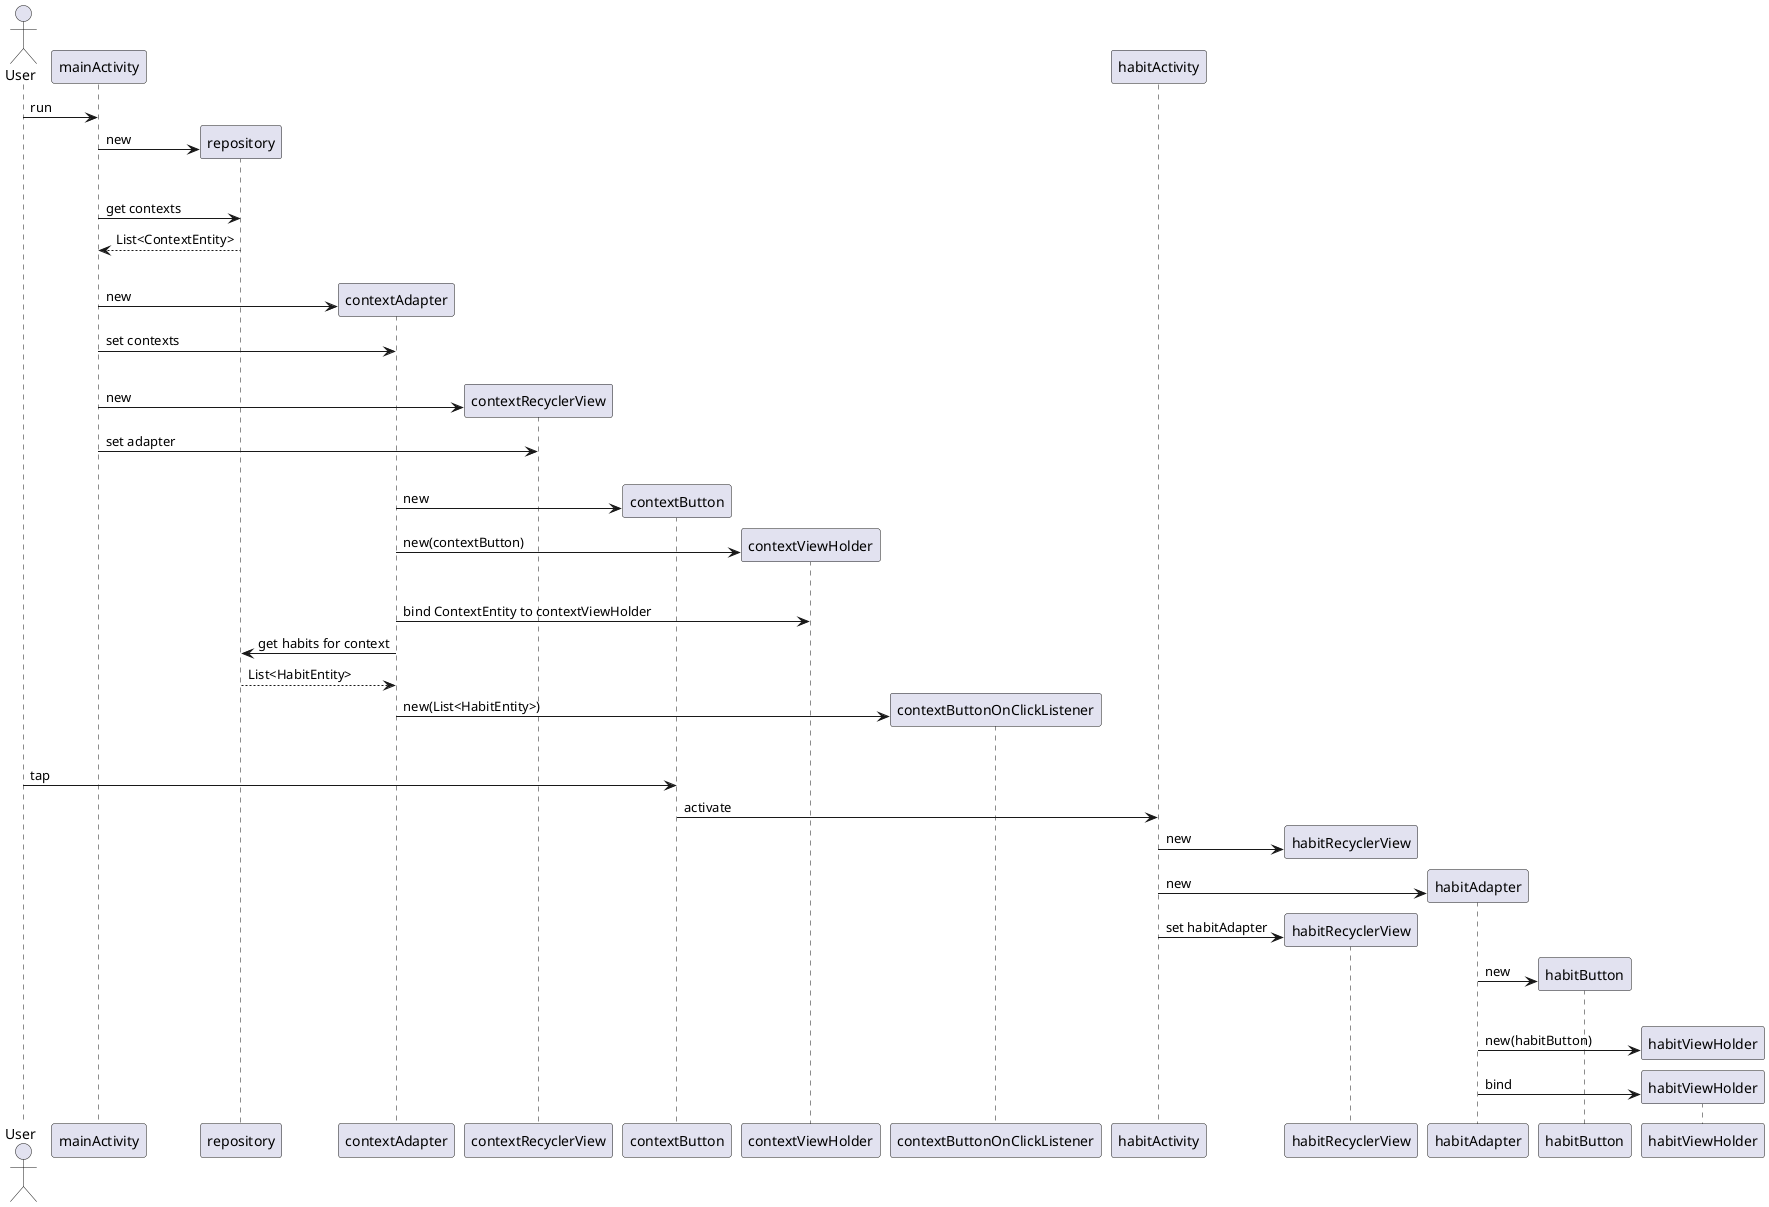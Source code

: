 @startuml

actor User

User -> mainActivity : run
mainActivity -> repository **: new
|||
mainActivity -> repository: get contexts
repository --> mainActivity: List<ContextEntity>
|||
mainActivity -> contextAdapter **: new
mainActivity -> contextAdapter : set contexts
|||
mainActivity -> contextRecyclerView **: new
mainActivity -> contextRecyclerView : set adapter
|||
contextAdapter -> contextButton **: new
contextAdapter -> contextViewHolder **: new(contextButton)
|||
contextAdapter -> contextViewHolder : bind ContextEntity to contextViewHolder
contextAdapter -> repository : get habits for context
repository --> contextAdapter: List<HabitEntity>
contextAdapter -> contextButtonOnClickListener **: new(List<HabitEntity>)
|||
User -> contextButton :tap
contextButton -> habitActivity : activate
habitActivity -> habitRecyclerView **: new
habitActivity -> habitAdapter **: new
habitActivity -> habitRecyclerView **: set habitAdapter
habitAdapter -> habitButton **: new
|||
habitAdapter -> habitViewHolder **: new(habitButton)
habitAdapter -> habitViewHolder **: bind

@enduml
